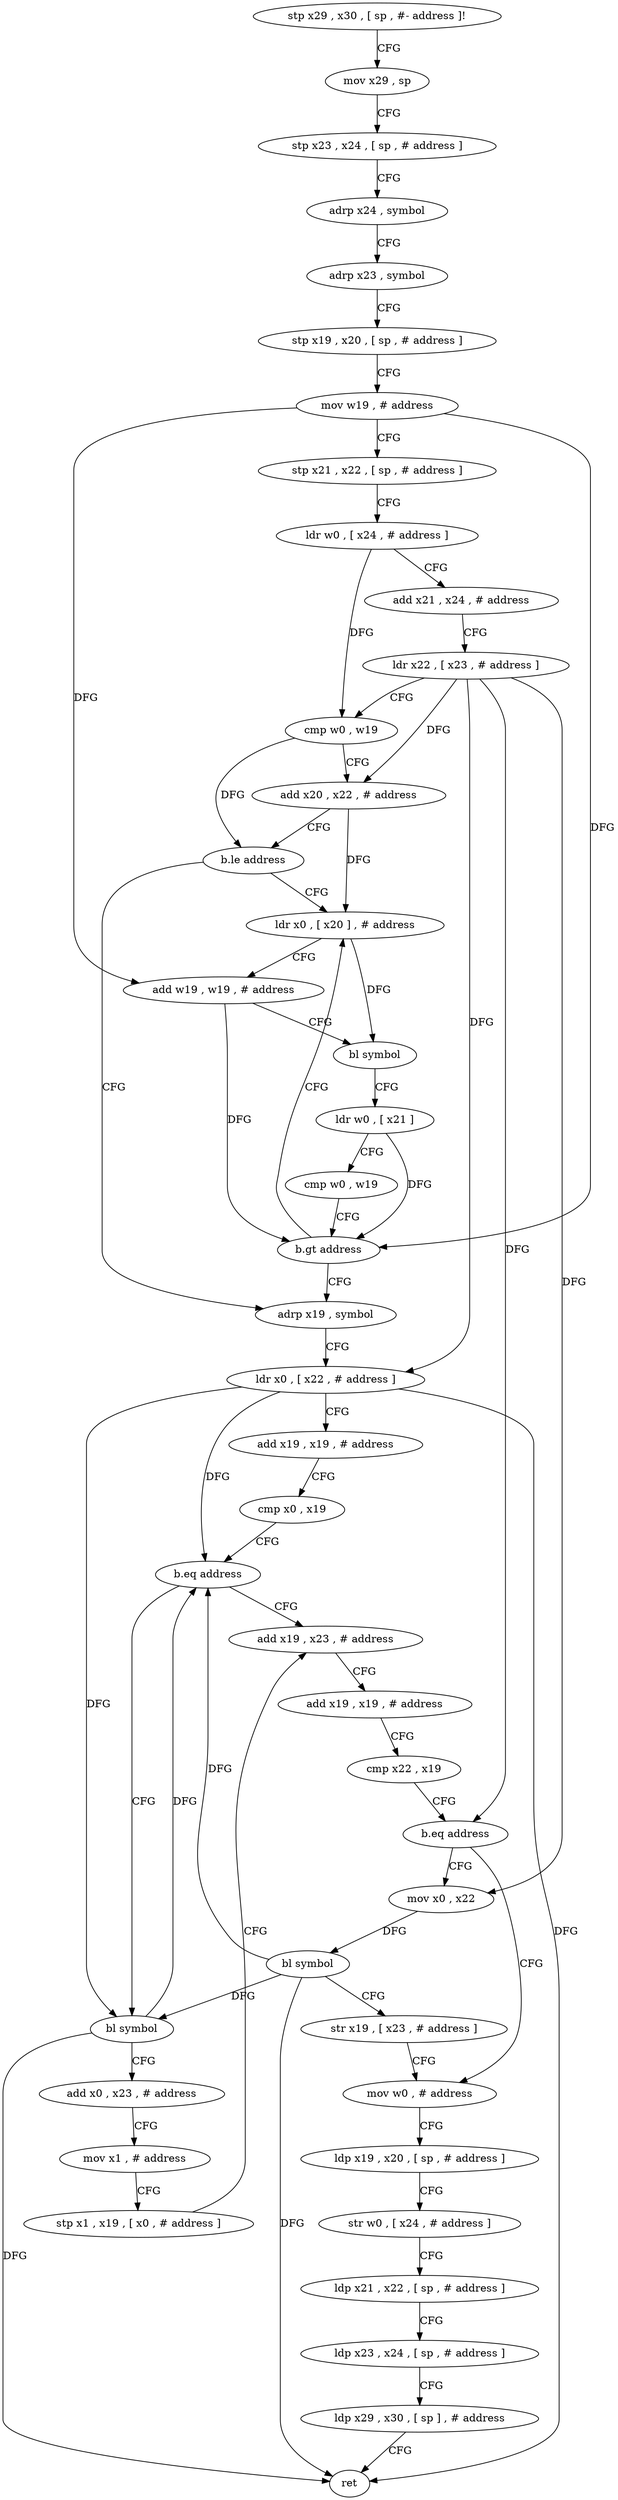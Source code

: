 digraph "func" {
"4229176" [label = "stp x29 , x30 , [ sp , #- address ]!" ]
"4229180" [label = "mov x29 , sp" ]
"4229184" [label = "stp x23 , x24 , [ sp , # address ]" ]
"4229188" [label = "adrp x24 , symbol" ]
"4229192" [label = "adrp x23 , symbol" ]
"4229196" [label = "stp x19 , x20 , [ sp , # address ]" ]
"4229200" [label = "mov w19 , # address" ]
"4229204" [label = "stp x21 , x22 , [ sp , # address ]" ]
"4229208" [label = "ldr w0 , [ x24 , # address ]" ]
"4229212" [label = "add x21 , x24 , # address" ]
"4229216" [label = "ldr x22 , [ x23 , # address ]" ]
"4229220" [label = "cmp w0 , w19" ]
"4229224" [label = "add x20 , x22 , # address" ]
"4229228" [label = "b.le address" ]
"4229256" [label = "adrp x19 , symbol" ]
"4229232" [label = "ldr x0 , [ x20 ] , # address" ]
"4229260" [label = "ldr x0 , [ x22 , # address ]" ]
"4229264" [label = "add x19 , x19 , # address" ]
"4229268" [label = "cmp x0 , x19" ]
"4229272" [label = "b.eq address" ]
"4229292" [label = "add x19 , x23 , # address" ]
"4229276" [label = "bl symbol" ]
"4229236" [label = "add w19 , w19 , # address" ]
"4229240" [label = "bl symbol" ]
"4229244" [label = "ldr w0 , [ x21 ]" ]
"4229248" [label = "cmp w0 , w19" ]
"4229252" [label = "b.gt address" ]
"4229296" [label = "add x19 , x19 , # address" ]
"4229300" [label = "cmp x22 , x19" ]
"4229304" [label = "b.eq address" ]
"4229320" [label = "mov w0 , # address" ]
"4229308" [label = "mov x0 , x22" ]
"4229280" [label = "add x0 , x23 , # address" ]
"4229284" [label = "mov x1 , # address" ]
"4229288" [label = "stp x1 , x19 , [ x0 , # address ]" ]
"4229324" [label = "ldp x19 , x20 , [ sp , # address ]" ]
"4229328" [label = "str w0 , [ x24 , # address ]" ]
"4229332" [label = "ldp x21 , x22 , [ sp , # address ]" ]
"4229336" [label = "ldp x23 , x24 , [ sp , # address ]" ]
"4229340" [label = "ldp x29 , x30 , [ sp ] , # address" ]
"4229344" [label = "ret" ]
"4229312" [label = "bl symbol" ]
"4229316" [label = "str x19 , [ x23 , # address ]" ]
"4229176" -> "4229180" [ label = "CFG" ]
"4229180" -> "4229184" [ label = "CFG" ]
"4229184" -> "4229188" [ label = "CFG" ]
"4229188" -> "4229192" [ label = "CFG" ]
"4229192" -> "4229196" [ label = "CFG" ]
"4229196" -> "4229200" [ label = "CFG" ]
"4229200" -> "4229204" [ label = "CFG" ]
"4229200" -> "4229236" [ label = "DFG" ]
"4229200" -> "4229252" [ label = "DFG" ]
"4229204" -> "4229208" [ label = "CFG" ]
"4229208" -> "4229212" [ label = "CFG" ]
"4229208" -> "4229220" [ label = "DFG" ]
"4229212" -> "4229216" [ label = "CFG" ]
"4229216" -> "4229220" [ label = "CFG" ]
"4229216" -> "4229224" [ label = "DFG" ]
"4229216" -> "4229260" [ label = "DFG" ]
"4229216" -> "4229304" [ label = "DFG" ]
"4229216" -> "4229308" [ label = "DFG" ]
"4229220" -> "4229224" [ label = "CFG" ]
"4229220" -> "4229228" [ label = "DFG" ]
"4229224" -> "4229228" [ label = "CFG" ]
"4229224" -> "4229232" [ label = "DFG" ]
"4229228" -> "4229256" [ label = "CFG" ]
"4229228" -> "4229232" [ label = "CFG" ]
"4229256" -> "4229260" [ label = "CFG" ]
"4229232" -> "4229236" [ label = "CFG" ]
"4229232" -> "4229240" [ label = "DFG" ]
"4229260" -> "4229264" [ label = "CFG" ]
"4229260" -> "4229272" [ label = "DFG" ]
"4229260" -> "4229276" [ label = "DFG" ]
"4229260" -> "4229344" [ label = "DFG" ]
"4229264" -> "4229268" [ label = "CFG" ]
"4229268" -> "4229272" [ label = "CFG" ]
"4229272" -> "4229292" [ label = "CFG" ]
"4229272" -> "4229276" [ label = "CFG" ]
"4229292" -> "4229296" [ label = "CFG" ]
"4229276" -> "4229280" [ label = "CFG" ]
"4229276" -> "4229272" [ label = "DFG" ]
"4229276" -> "4229344" [ label = "DFG" ]
"4229236" -> "4229240" [ label = "CFG" ]
"4229236" -> "4229252" [ label = "DFG" ]
"4229240" -> "4229244" [ label = "CFG" ]
"4229244" -> "4229248" [ label = "CFG" ]
"4229244" -> "4229252" [ label = "DFG" ]
"4229248" -> "4229252" [ label = "CFG" ]
"4229252" -> "4229232" [ label = "CFG" ]
"4229252" -> "4229256" [ label = "CFG" ]
"4229296" -> "4229300" [ label = "CFG" ]
"4229300" -> "4229304" [ label = "CFG" ]
"4229304" -> "4229320" [ label = "CFG" ]
"4229304" -> "4229308" [ label = "CFG" ]
"4229320" -> "4229324" [ label = "CFG" ]
"4229308" -> "4229312" [ label = "DFG" ]
"4229280" -> "4229284" [ label = "CFG" ]
"4229284" -> "4229288" [ label = "CFG" ]
"4229288" -> "4229292" [ label = "CFG" ]
"4229324" -> "4229328" [ label = "CFG" ]
"4229328" -> "4229332" [ label = "CFG" ]
"4229332" -> "4229336" [ label = "CFG" ]
"4229336" -> "4229340" [ label = "CFG" ]
"4229340" -> "4229344" [ label = "CFG" ]
"4229312" -> "4229316" [ label = "CFG" ]
"4229312" -> "4229272" [ label = "DFG" ]
"4229312" -> "4229276" [ label = "DFG" ]
"4229312" -> "4229344" [ label = "DFG" ]
"4229316" -> "4229320" [ label = "CFG" ]
}
